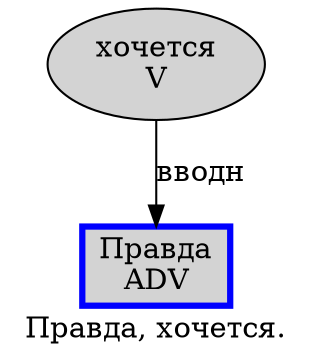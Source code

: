digraph SENTENCE_119 {
	graph [label="Правда, хочется."]
	node [style=filled]
		0 [label="Правда
ADV" color=blue fillcolor=lightgray penwidth=3 shape=box]
		2 [label="хочется
V" color="" fillcolor=lightgray penwidth=1 shape=ellipse]
			2 -> 0 [label="вводн"]
}